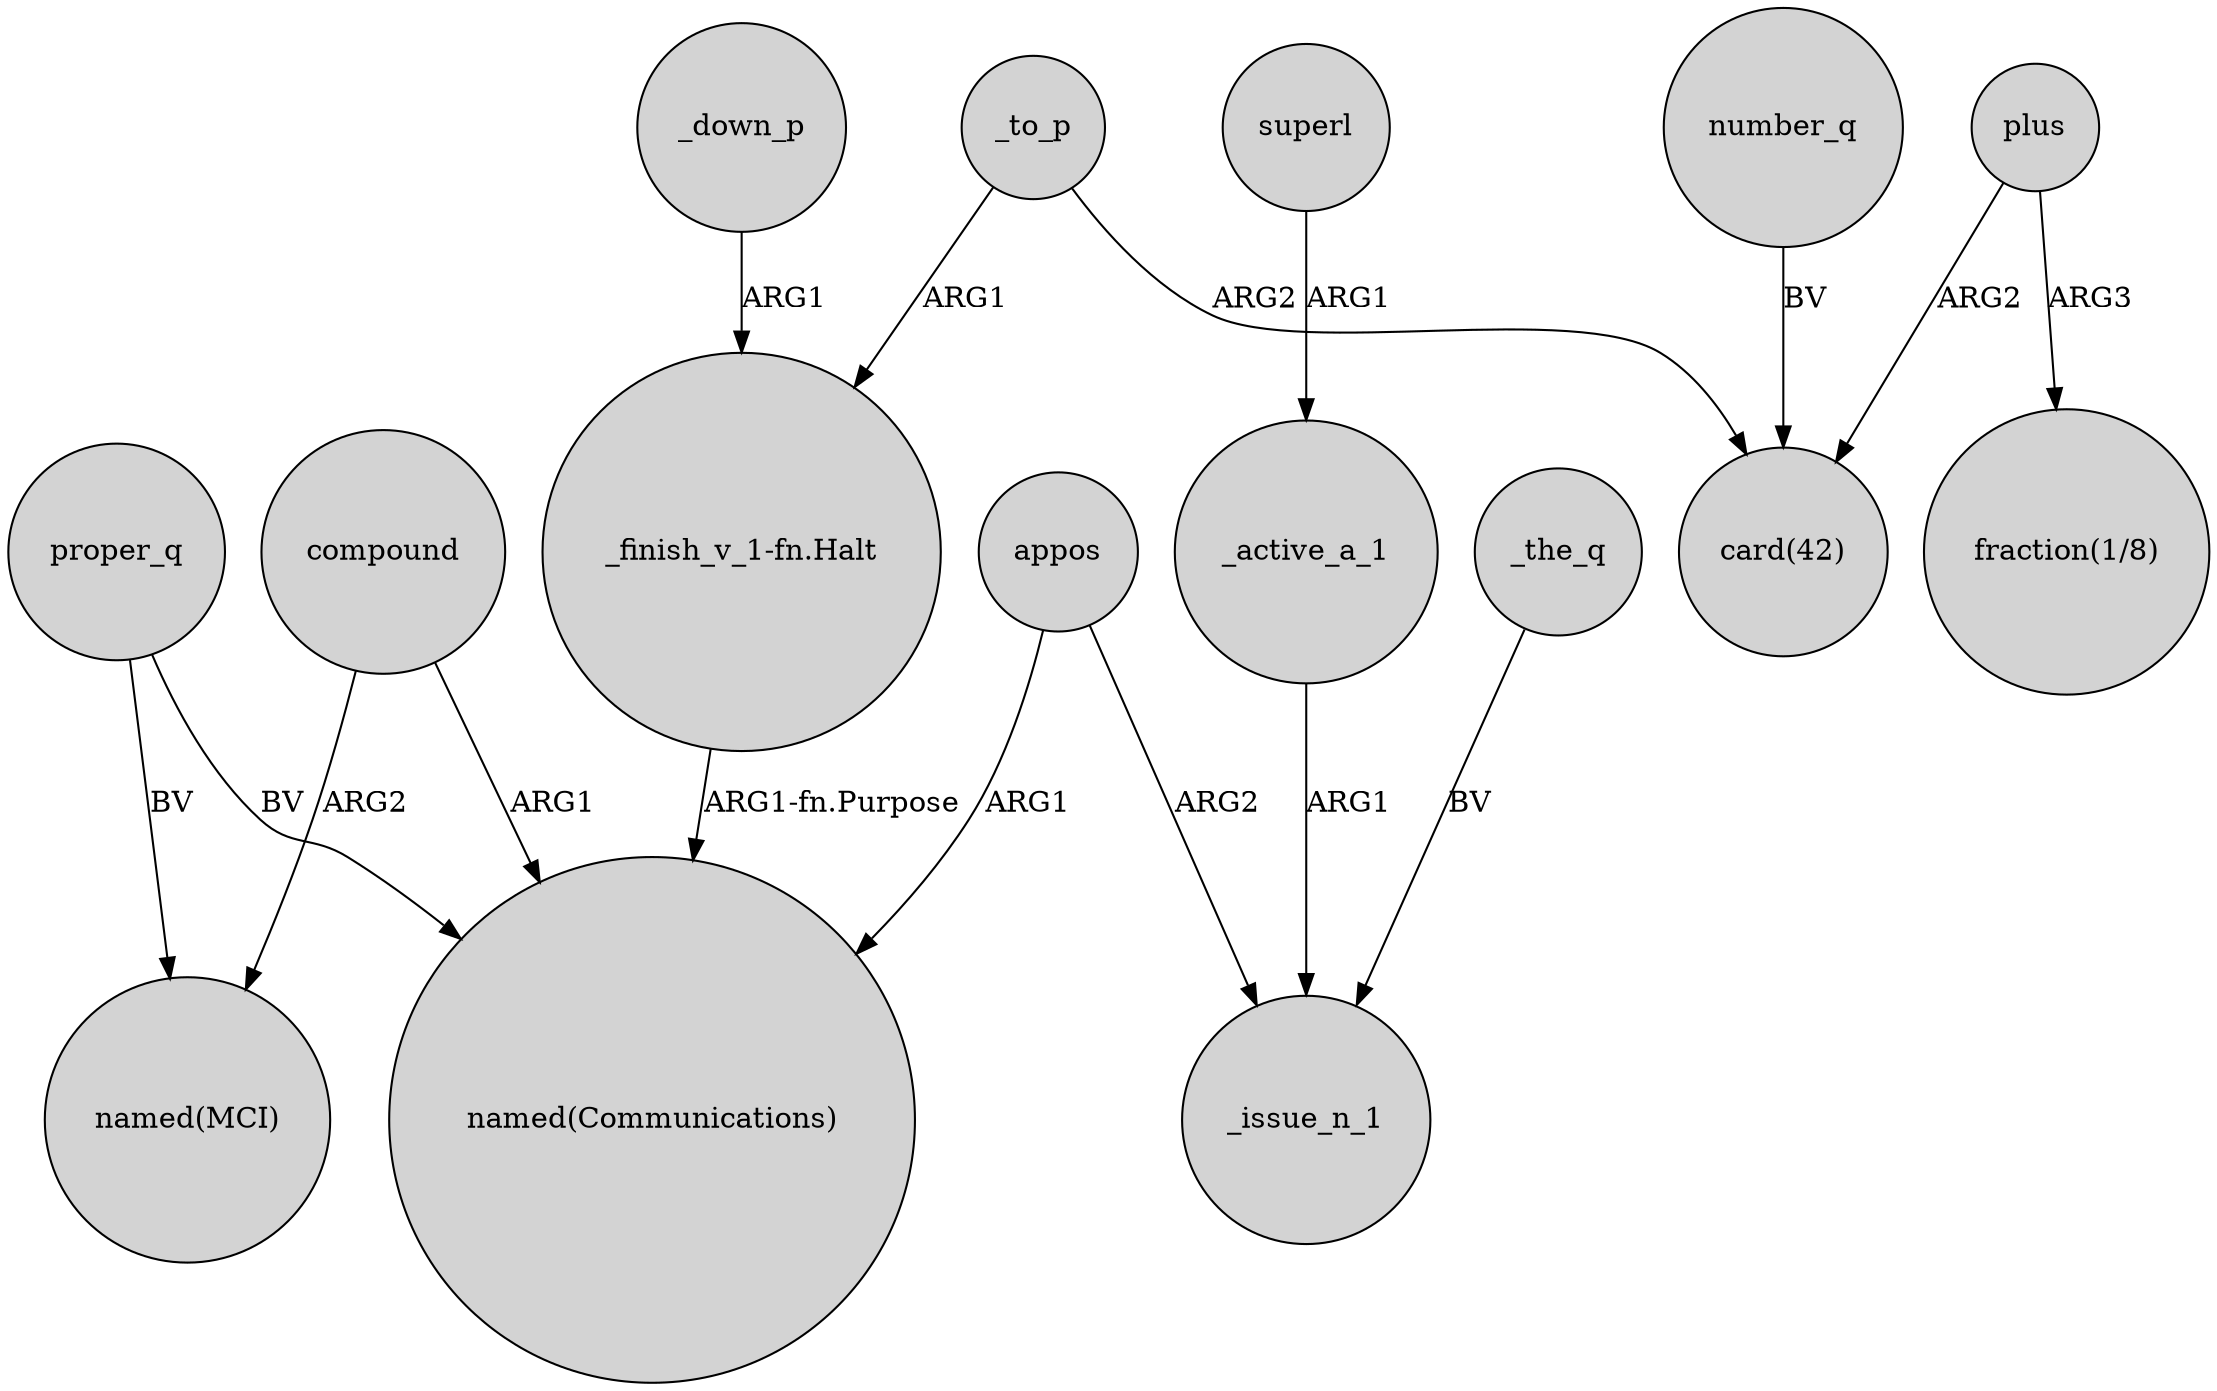 digraph {
	node [shape=circle style=filled]
	compound -> "named(MCI)" [label=ARG2]
	appos -> "named(Communications)" [label=ARG1]
	number_q -> "card(42)" [label=BV]
	_to_p -> "card(42)" [label=ARG2]
	proper_q -> "named(Communications)" [label=BV]
	plus -> "card(42)" [label=ARG2]
	appos -> _issue_n_1 [label=ARG2]
	_active_a_1 -> _issue_n_1 [label=ARG1]
	proper_q -> "named(MCI)" [label=BV]
	"_finish_v_1-fn.Halt" -> "named(Communications)" [label="ARG1-fn.Purpose"]
	_to_p -> "_finish_v_1-fn.Halt" [label=ARG1]
	compound -> "named(Communications)" [label=ARG1]
	_down_p -> "_finish_v_1-fn.Halt" [label=ARG1]
	superl -> _active_a_1 [label=ARG1]
	plus -> "fraction(1/8)" [label=ARG3]
	_the_q -> _issue_n_1 [label=BV]
}
